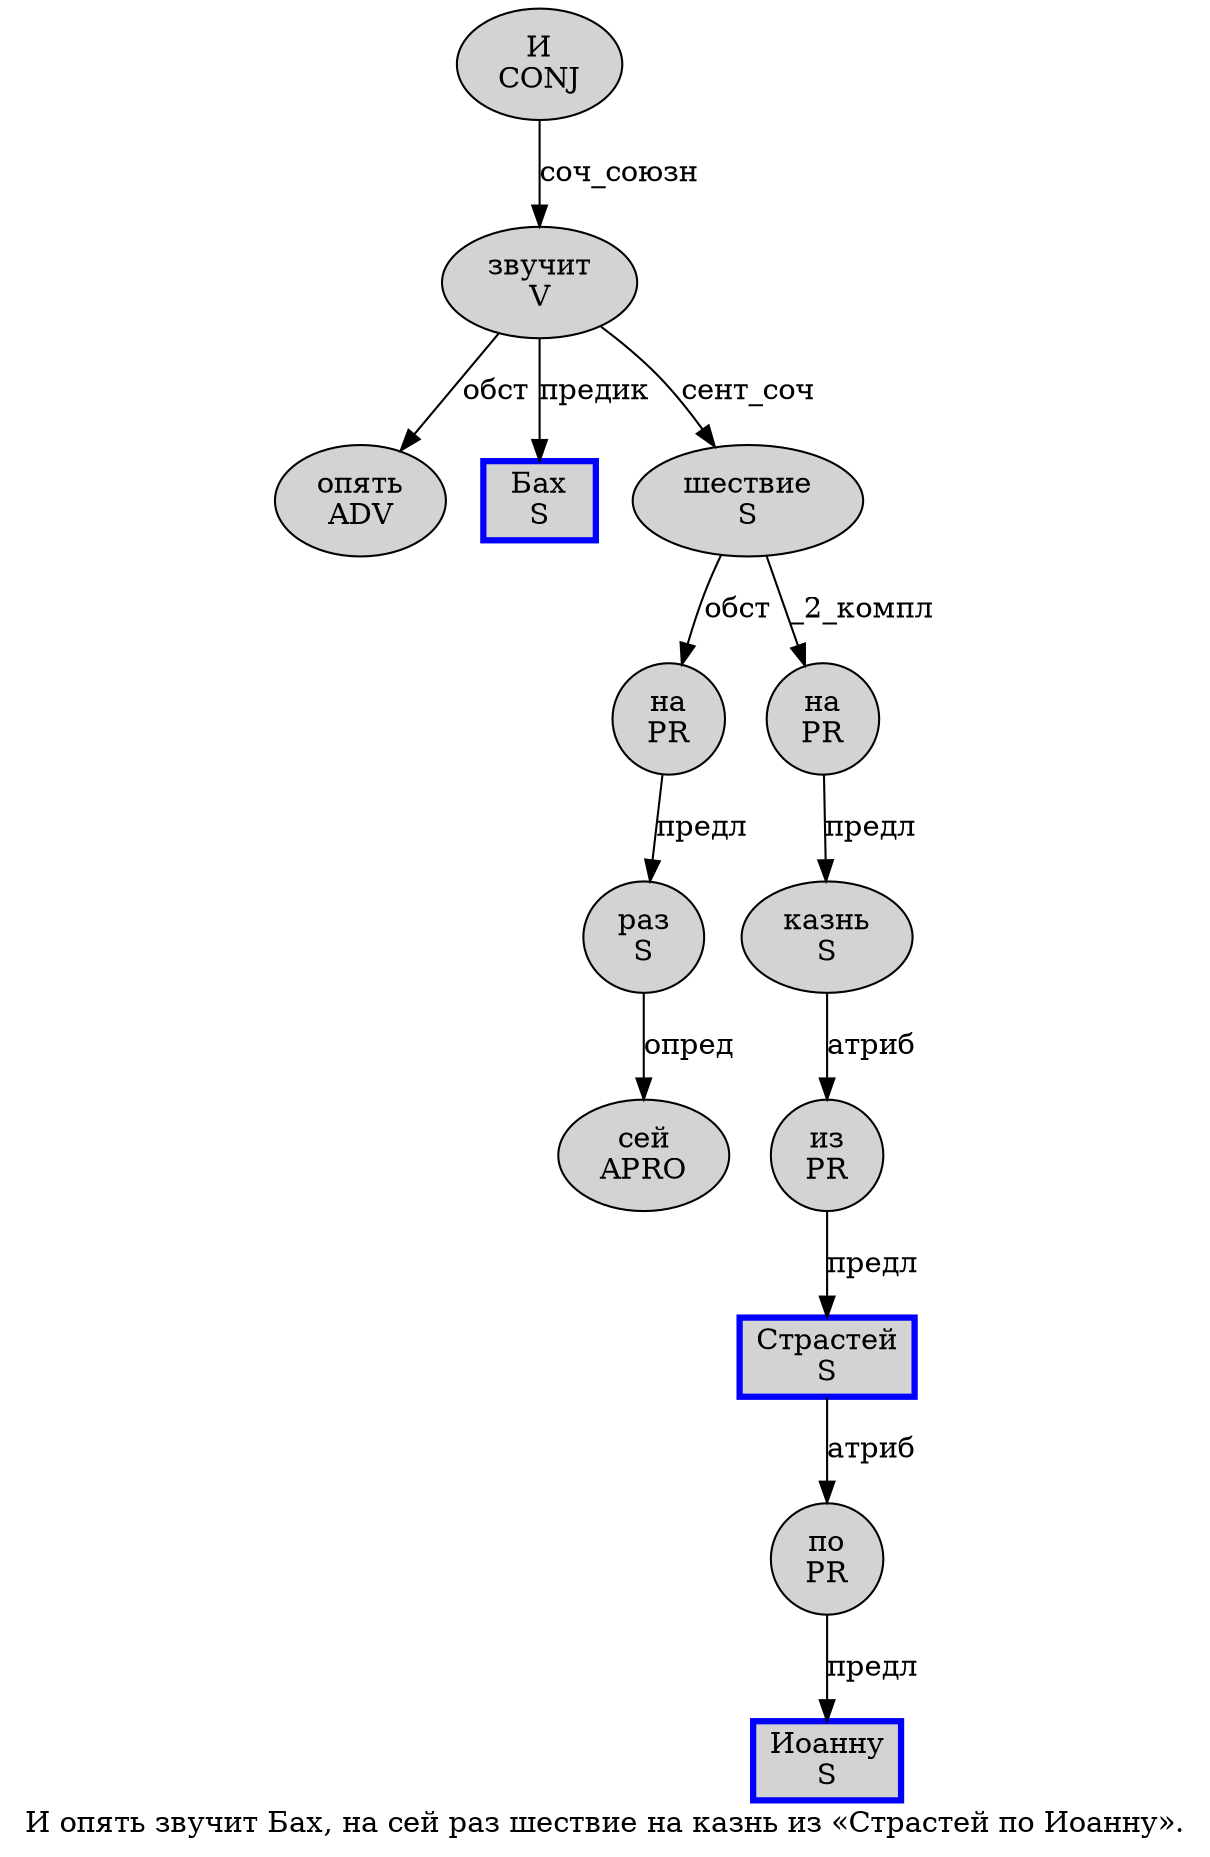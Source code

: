 digraph SENTENCE_2009 {
	graph [label="И опять звучит Бах, на сей раз шествие на казнь из «Страстей по Иоанну»."]
	node [style=filled]
		0 [label="И
CONJ" color="" fillcolor=lightgray penwidth=1 shape=ellipse]
		1 [label="опять
ADV" color="" fillcolor=lightgray penwidth=1 shape=ellipse]
		2 [label="звучит
V" color="" fillcolor=lightgray penwidth=1 shape=ellipse]
		3 [label="Бах
S" color=blue fillcolor=lightgray penwidth=3 shape=box]
		5 [label="на
PR" color="" fillcolor=lightgray penwidth=1 shape=ellipse]
		6 [label="сей
APRO" color="" fillcolor=lightgray penwidth=1 shape=ellipse]
		7 [label="раз
S" color="" fillcolor=lightgray penwidth=1 shape=ellipse]
		8 [label="шествие
S" color="" fillcolor=lightgray penwidth=1 shape=ellipse]
		9 [label="на
PR" color="" fillcolor=lightgray penwidth=1 shape=ellipse]
		10 [label="казнь
S" color="" fillcolor=lightgray penwidth=1 shape=ellipse]
		11 [label="из
PR" color="" fillcolor=lightgray penwidth=1 shape=ellipse]
		13 [label="Страстей
S" color=blue fillcolor=lightgray penwidth=3 shape=box]
		14 [label="по
PR" color="" fillcolor=lightgray penwidth=1 shape=ellipse]
		15 [label="Иоанну
S" color=blue fillcolor=lightgray penwidth=3 shape=box]
			9 -> 10 [label="предл"]
			8 -> 5 [label="обст"]
			8 -> 9 [label="_2_компл"]
			2 -> 1 [label="обст"]
			2 -> 3 [label="предик"]
			2 -> 8 [label="сент_соч"]
			7 -> 6 [label="опред"]
			14 -> 15 [label="предл"]
			11 -> 13 [label="предл"]
			5 -> 7 [label="предл"]
			0 -> 2 [label="соч_союзн"]
			10 -> 11 [label="атриб"]
			13 -> 14 [label="атриб"]
}